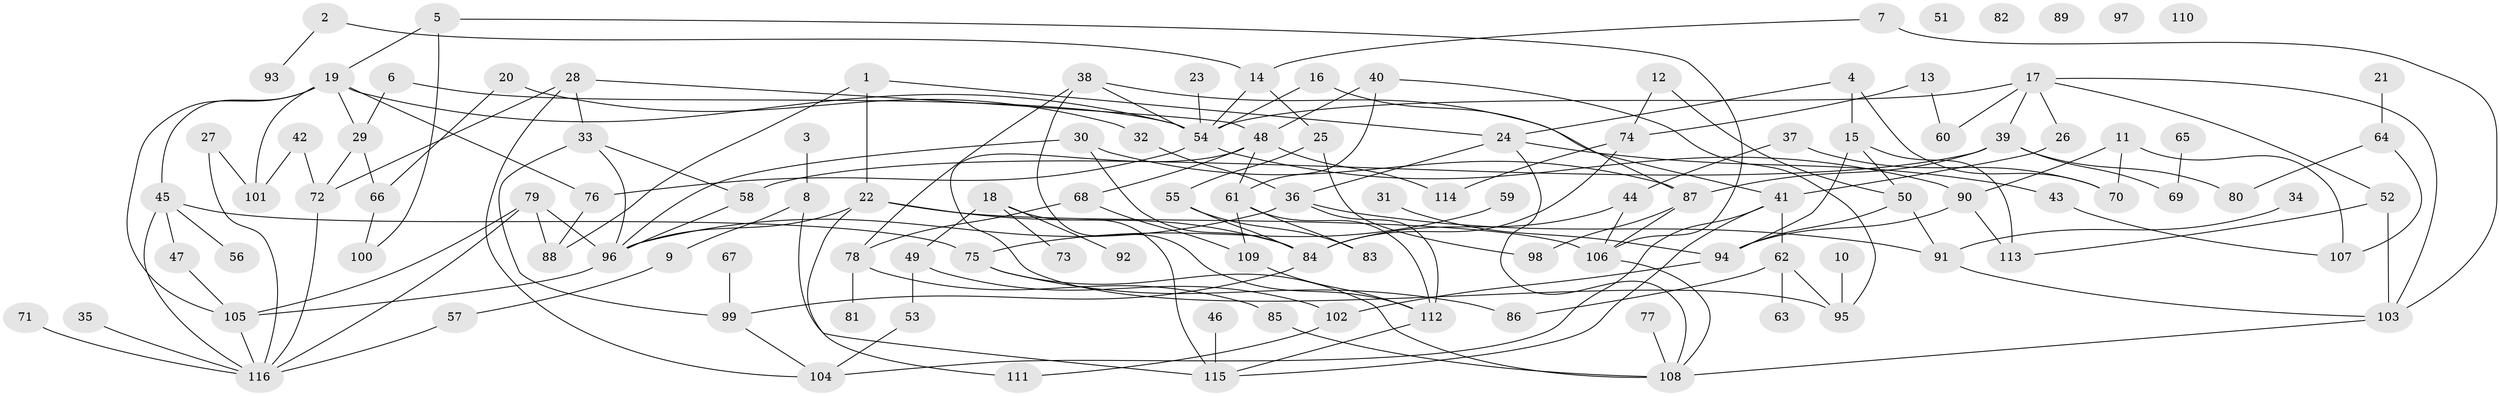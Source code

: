 // Generated by graph-tools (version 1.1) at 2025/12/03/09/25 04:12:58]
// undirected, 116 vertices, 173 edges
graph export_dot {
graph [start="1"]
  node [color=gray90,style=filled];
  1;
  2;
  3;
  4;
  5;
  6;
  7;
  8;
  9;
  10;
  11;
  12;
  13;
  14;
  15;
  16;
  17;
  18;
  19;
  20;
  21;
  22;
  23;
  24;
  25;
  26;
  27;
  28;
  29;
  30;
  31;
  32;
  33;
  34;
  35;
  36;
  37;
  38;
  39;
  40;
  41;
  42;
  43;
  44;
  45;
  46;
  47;
  48;
  49;
  50;
  51;
  52;
  53;
  54;
  55;
  56;
  57;
  58;
  59;
  60;
  61;
  62;
  63;
  64;
  65;
  66;
  67;
  68;
  69;
  70;
  71;
  72;
  73;
  74;
  75;
  76;
  77;
  78;
  79;
  80;
  81;
  82;
  83;
  84;
  85;
  86;
  87;
  88;
  89;
  90;
  91;
  92;
  93;
  94;
  95;
  96;
  97;
  98;
  99;
  100;
  101;
  102;
  103;
  104;
  105;
  106;
  107;
  108;
  109;
  110;
  111;
  112;
  113;
  114;
  115;
  116;
  1 -- 22;
  1 -- 24;
  1 -- 88;
  2 -- 14;
  2 -- 93;
  3 -- 8;
  4 -- 15;
  4 -- 24;
  4 -- 70;
  5 -- 19;
  5 -- 100;
  5 -- 106;
  6 -- 29;
  6 -- 54;
  7 -- 14;
  7 -- 103;
  8 -- 9;
  8 -- 115;
  9 -- 57;
  10 -- 95;
  11 -- 70;
  11 -- 90;
  11 -- 107;
  12 -- 50;
  12 -- 74;
  13 -- 60;
  13 -- 74;
  14 -- 25;
  14 -- 54;
  15 -- 50;
  15 -- 94;
  15 -- 113;
  16 -- 54;
  16 -- 87;
  17 -- 26;
  17 -- 39;
  17 -- 52;
  17 -- 54;
  17 -- 60;
  17 -- 103;
  18 -- 49;
  18 -- 73;
  18 -- 92;
  18 -- 115;
  19 -- 29;
  19 -- 45;
  19 -- 54;
  19 -- 76;
  19 -- 101;
  19 -- 105;
  20 -- 32;
  20 -- 66;
  21 -- 64;
  22 -- 84;
  22 -- 96;
  22 -- 106;
  22 -- 111;
  23 -- 54;
  24 -- 36;
  24 -- 43;
  24 -- 108;
  25 -- 55;
  25 -- 98;
  26 -- 41;
  27 -- 101;
  27 -- 116;
  28 -- 33;
  28 -- 48;
  28 -- 72;
  28 -- 104;
  29 -- 66;
  29 -- 72;
  30 -- 84;
  30 -- 87;
  30 -- 96;
  31 -- 94;
  32 -- 36;
  33 -- 58;
  33 -- 96;
  33 -- 99;
  34 -- 91;
  35 -- 116;
  36 -- 91;
  36 -- 96;
  36 -- 112;
  37 -- 44;
  37 -- 70;
  38 -- 41;
  38 -- 54;
  38 -- 78;
  38 -- 112;
  39 -- 58;
  39 -- 69;
  39 -- 80;
  39 -- 87;
  40 -- 48;
  40 -- 61;
  40 -- 95;
  41 -- 62;
  41 -- 104;
  41 -- 115;
  42 -- 72;
  42 -- 101;
  43 -- 107;
  44 -- 84;
  44 -- 106;
  45 -- 47;
  45 -- 56;
  45 -- 75;
  45 -- 116;
  46 -- 115;
  47 -- 105;
  48 -- 61;
  48 -- 68;
  48 -- 95;
  48 -- 114;
  49 -- 53;
  49 -- 102;
  50 -- 91;
  50 -- 94;
  52 -- 103;
  52 -- 113;
  53 -- 104;
  54 -- 76;
  54 -- 90;
  55 -- 83;
  55 -- 84;
  57 -- 116;
  58 -- 96;
  59 -- 75;
  61 -- 83;
  61 -- 109;
  61 -- 112;
  62 -- 63;
  62 -- 86;
  62 -- 95;
  64 -- 80;
  64 -- 107;
  65 -- 69;
  66 -- 100;
  67 -- 99;
  68 -- 78;
  68 -- 109;
  71 -- 116;
  72 -- 116;
  74 -- 84;
  74 -- 114;
  75 -- 86;
  75 -- 108;
  76 -- 88;
  77 -- 108;
  78 -- 81;
  78 -- 85;
  79 -- 88;
  79 -- 96;
  79 -- 105;
  79 -- 116;
  84 -- 99;
  85 -- 108;
  87 -- 98;
  87 -- 106;
  90 -- 94;
  90 -- 113;
  91 -- 103;
  94 -- 102;
  96 -- 105;
  99 -- 104;
  102 -- 111;
  103 -- 108;
  105 -- 116;
  106 -- 108;
  109 -- 112;
  112 -- 115;
}
